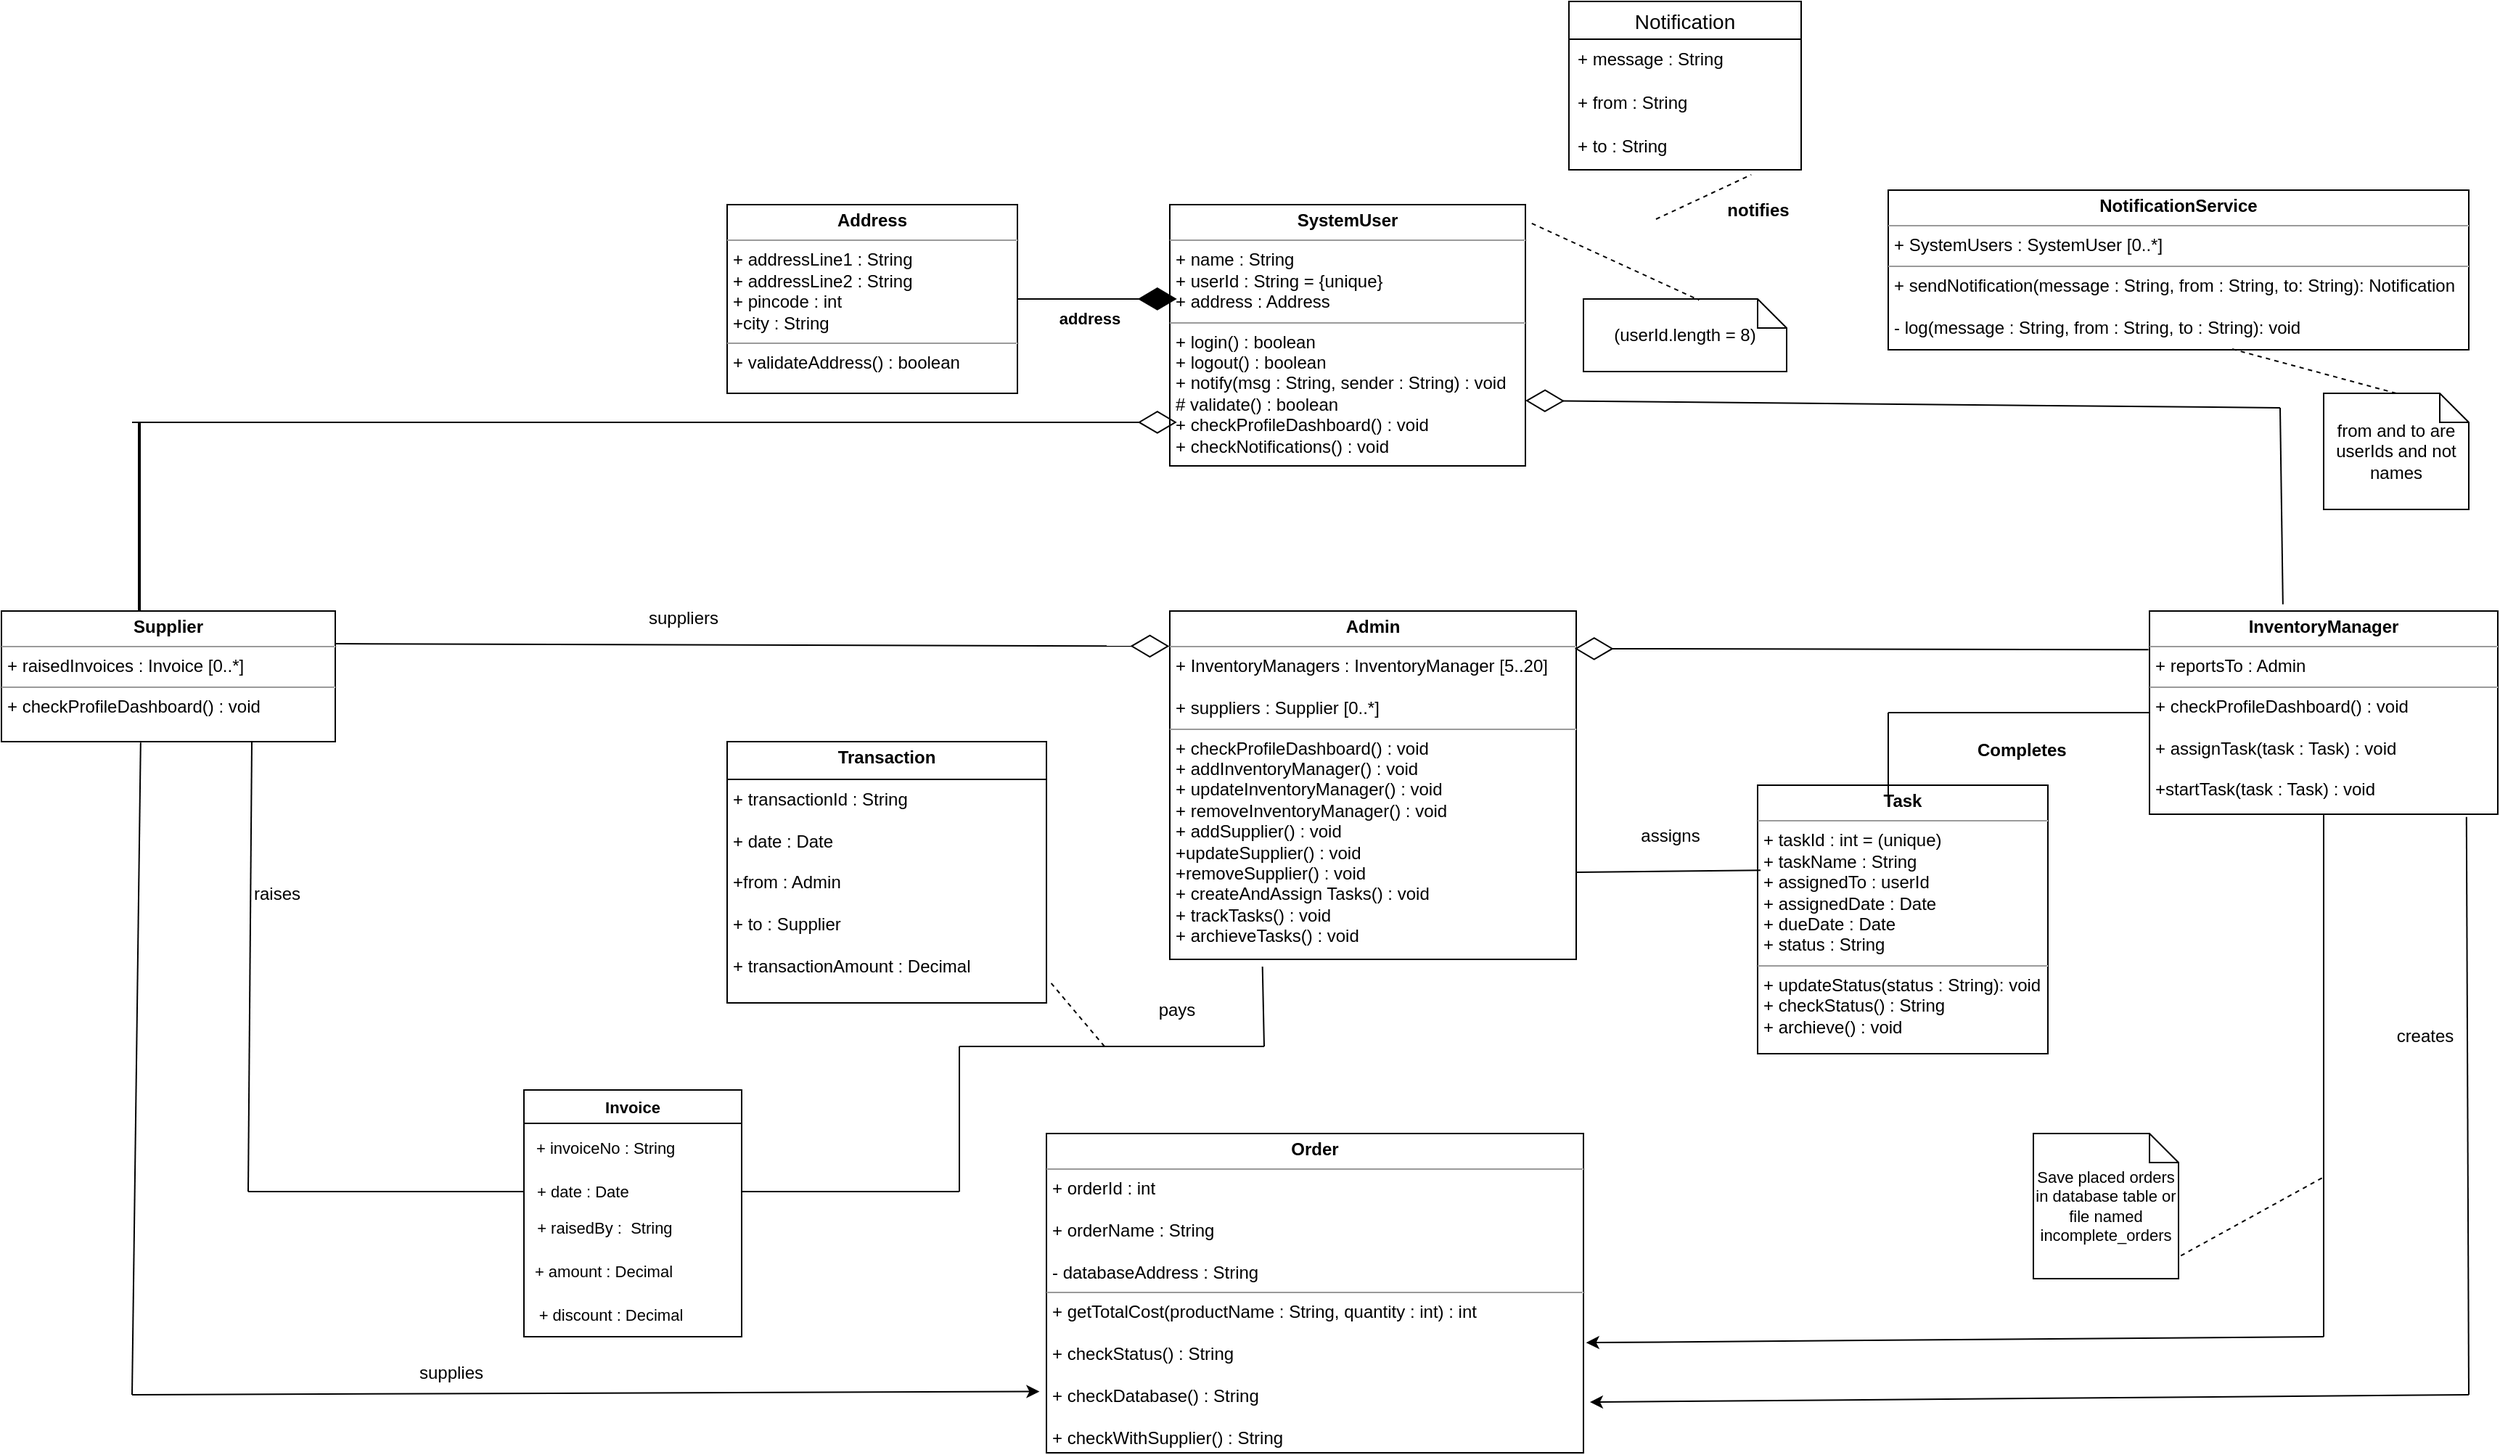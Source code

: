 <mxfile version="18.0.7" type="device"><diagram id="I3_uCvgAcSGuz8MRzFVY" name="Page-1"><mxGraphModel dx="1888" dy="623" grid="1" gridSize="10" guides="1" tooltips="1" connect="1" arrows="1" fold="1" page="1" pageScale="1" pageWidth="850" pageHeight="1100" math="0" shadow="0"><root><mxCell id="0"/><mxCell id="1" parent="0"/><mxCell id="vEoRI7oE5RF_oTEShfPY-22" value="&lt;p style=&quot;margin:0px;margin-top:4px;text-align:center;&quot;&gt;&lt;b&gt;Address&lt;/b&gt;&lt;/p&gt;&lt;hr size=&quot;1&quot;&gt;&lt;p style=&quot;margin:0px;margin-left:4px;&quot;&gt;+ addressLine1 : String&lt;/p&gt;&lt;p style=&quot;margin:0px;margin-left:4px;&quot;&gt;+ addressLine2 : String&lt;/p&gt;&lt;p style=&quot;margin:0px;margin-left:4px;&quot;&gt;+ pincode : int&lt;/p&gt;&lt;p style=&quot;margin:0px;margin-left:4px;&quot;&gt;+city : String&lt;/p&gt;&lt;hr size=&quot;1&quot;&gt;&lt;p style=&quot;margin:0px;margin-left:4px;&quot;&gt;+ validateAddress() : boolean&lt;/p&gt;" style="verticalAlign=top;align=left;overflow=fill;fontSize=12;fontFamily=Helvetica;html=1;" vertex="1" parent="1"><mxGeometry x="40" y="150" width="200" height="130" as="geometry"/></mxCell><mxCell id="vEoRI7oE5RF_oTEShfPY-23" value="&lt;p style=&quot;margin:0px;margin-top:4px;text-align:center;&quot;&gt;&lt;b&gt;SystemUser&lt;/b&gt;&lt;/p&gt;&lt;hr size=&quot;1&quot;&gt;&lt;p style=&quot;margin:0px;margin-left:4px;&quot;&gt;+ name : String&lt;/p&gt;&lt;p style=&quot;margin:0px;margin-left:4px;&quot;&gt;+ userId : String = {unique}&lt;/p&gt;&lt;p style=&quot;margin:0px;margin-left:4px;&quot;&gt;+ address : Address&lt;/p&gt;&lt;hr size=&quot;1&quot;&gt;&lt;p style=&quot;margin:0px;margin-left:4px;&quot;&gt;+ login() : boolean&lt;/p&gt;&lt;p style=&quot;margin:0px;margin-left:4px;&quot;&gt;+ logout() : boolean&lt;/p&gt;&lt;p style=&quot;margin:0px;margin-left:4px;&quot;&gt;+ notify(msg : String, sender : String) : void&lt;/p&gt;&lt;p style=&quot;margin:0px;margin-left:4px;&quot;&gt;# validate() : boolean&lt;/p&gt;&lt;p style=&quot;margin:0px;margin-left:4px;&quot;&gt;+ checkProfileDashboard() : void&lt;/p&gt;&lt;p style=&quot;margin:0px;margin-left:4px;&quot;&gt;+ checkNotifications() : void&lt;/p&gt;" style="verticalAlign=top;align=left;overflow=fill;fontSize=12;fontFamily=Helvetica;html=1;" vertex="1" parent="1"><mxGeometry x="345" y="150" width="245" height="180" as="geometry"/></mxCell><mxCell id="vEoRI7oE5RF_oTEShfPY-24" value="(userId.length = 8)" style="shape=note;size=20;whiteSpace=wrap;html=1;" vertex="1" parent="1"><mxGeometry x="630" y="215" width="140" height="50" as="geometry"/></mxCell><mxCell id="vEoRI7oE5RF_oTEShfPY-26" value="Notification" style="swimlane;fontStyle=0;childLayout=stackLayout;horizontal=1;startSize=26;horizontalStack=0;resizeParent=1;resizeParentMax=0;resizeLast=0;collapsible=1;marginBottom=0;align=center;fontSize=14;" vertex="1" parent="1"><mxGeometry x="620" y="10" width="160" height="116" as="geometry"/></mxCell><mxCell id="vEoRI7oE5RF_oTEShfPY-27" value="+ message : String" style="text;strokeColor=none;fillColor=none;spacingLeft=4;spacingRight=4;overflow=hidden;rotatable=0;points=[[0,0.5],[1,0.5]];portConstraint=eastwest;fontSize=12;" vertex="1" parent="vEoRI7oE5RF_oTEShfPY-26"><mxGeometry y="26" width="160" height="30" as="geometry"/></mxCell><mxCell id="vEoRI7oE5RF_oTEShfPY-28" value="+ from : String" style="text;strokeColor=none;fillColor=none;spacingLeft=4;spacingRight=4;overflow=hidden;rotatable=0;points=[[0,0.5],[1,0.5]];portConstraint=eastwest;fontSize=12;" vertex="1" parent="vEoRI7oE5RF_oTEShfPY-26"><mxGeometry y="56" width="160" height="30" as="geometry"/></mxCell><mxCell id="vEoRI7oE5RF_oTEShfPY-29" value="+ to : String" style="text;strokeColor=none;fillColor=none;spacingLeft=4;spacingRight=4;overflow=hidden;rotatable=0;points=[[0,0.5],[1,0.5]];portConstraint=eastwest;fontSize=12;" vertex="1" parent="vEoRI7oE5RF_oTEShfPY-26"><mxGeometry y="86" width="160" height="30" as="geometry"/></mxCell><mxCell id="vEoRI7oE5RF_oTEShfPY-30" value="&lt;p style=&quot;margin:0px;margin-top:4px;text-align:center;&quot;&gt;&lt;b&gt;Admin&lt;/b&gt;&lt;/p&gt;&lt;hr size=&quot;1&quot;&gt;&lt;p style=&quot;margin:0px;margin-left:4px;&quot;&gt;+ InventoryManagers : InventoryManager [5..20]&lt;/p&gt;&lt;p style=&quot;margin:0px;margin-left:4px;&quot;&gt;&lt;br&gt;&lt;/p&gt;&lt;p style=&quot;margin:0px;margin-left:4px;&quot;&gt;+ suppliers : Supplier [0..*]&lt;/p&gt;&lt;hr size=&quot;1&quot;&gt;&lt;p style=&quot;margin:0px;margin-left:4px;&quot;&gt;+ checkProfileDashboard() : void&lt;/p&gt;&lt;p style=&quot;margin:0px;margin-left:4px;&quot;&gt;+ addInventoryManager() : void&lt;/p&gt;&lt;p style=&quot;margin:0px;margin-left:4px;&quot;&gt;+ updateInventoryManager() : void&lt;/p&gt;&lt;p style=&quot;margin:0px;margin-left:4px;&quot;&gt;+ removeInventoryManager() : void&lt;/p&gt;&lt;p style=&quot;margin:0px;margin-left:4px;&quot;&gt;+ addSupplier() : void&lt;/p&gt;&lt;p style=&quot;margin:0px;margin-left:4px;&quot;&gt;+updateSupplier() : void&lt;/p&gt;&lt;p style=&quot;margin:0px;margin-left:4px;&quot;&gt;+removeSupplier() : void&lt;/p&gt;&lt;p style=&quot;margin:0px;margin-left:4px;&quot;&gt;+ createAndAssign Tasks() : void&lt;/p&gt;&lt;p style=&quot;margin:0px;margin-left:4px;&quot;&gt;+ trackTasks() : void&lt;/p&gt;&lt;p style=&quot;margin:0px;margin-left:4px;&quot;&gt;+ archieveTasks() : void&lt;/p&gt;" style="verticalAlign=top;align=left;overflow=fill;fontSize=12;fontFamily=Helvetica;html=1;" vertex="1" parent="1"><mxGeometry x="345" y="430" width="280" height="240" as="geometry"/></mxCell><mxCell id="vEoRI7oE5RF_oTEShfPY-56" value="&lt;p style=&quot;margin:0px;margin-top:4px;text-align:center;&quot;&gt;&lt;b&gt;Transaction&lt;/b&gt;&lt;/p&gt;&lt;p style=&quot;margin:0px;margin-left:4px;&quot;&gt;&lt;br&gt;&lt;/p&gt;&lt;p style=&quot;margin:0px;margin-left:4px;&quot;&gt;+ transactionId : String&lt;/p&gt;&lt;p style=&quot;margin:0px;margin-left:4px;&quot;&gt;&lt;br&gt;&lt;/p&gt;&lt;p style=&quot;margin:0px;margin-left:4px;&quot;&gt;+ date : Date&lt;/p&gt;&lt;p style=&quot;margin:0px;margin-left:4px;&quot;&gt;&lt;br&gt;&lt;/p&gt;&lt;p style=&quot;margin:0px;margin-left:4px;&quot;&gt;+from : Admin&lt;/p&gt;&lt;p style=&quot;margin:0px;margin-left:4px;&quot;&gt;&lt;br&gt;&lt;/p&gt;&lt;p style=&quot;margin:0px;margin-left:4px;&quot;&gt;+ to : Supplier&lt;/p&gt;&lt;p style=&quot;margin:0px;margin-left:4px;&quot;&gt;&lt;br&gt;&lt;/p&gt;&lt;p style=&quot;margin:0px;margin-left:4px;&quot;&gt;+ transactionAmount : Decimal&lt;/p&gt;" style="verticalAlign=top;align=left;overflow=fill;fontSize=12;fontFamily=Helvetica;html=1;" vertex="1" parent="1"><mxGeometry x="40" y="520" width="220" height="180" as="geometry"/></mxCell><mxCell id="vEoRI7oE5RF_oTEShfPY-57" value="" style="line;strokeWidth=1;fillColor=none;align=left;verticalAlign=middle;spacingTop=-1;spacingLeft=3;spacingRight=3;rotatable=0;labelPosition=right;points=[];portConstraint=eastwest;" vertex="1" parent="1"><mxGeometry x="40" y="542" width="220" height="8" as="geometry"/></mxCell><mxCell id="vEoRI7oE5RF_oTEShfPY-58" value="&lt;p style=&quot;margin:0px;margin-top:4px;text-align:center;&quot;&gt;&lt;b&gt;NotificationService&lt;/b&gt;&lt;/p&gt;&lt;hr size=&quot;1&quot;&gt;&lt;p style=&quot;margin:0px;margin-left:4px;&quot;&gt;+ SystemUsers : SystemUser [0..*]&lt;/p&gt;&lt;hr size=&quot;1&quot;&gt;&lt;p style=&quot;margin:0px;margin-left:4px;&quot;&gt;+ sendNotification(message : String, from : String, to: String): Notification&lt;/p&gt;&lt;p style=&quot;margin:0px;margin-left:4px;&quot;&gt;&lt;br&gt;&lt;/p&gt;&lt;p style=&quot;margin:0px;margin-left:4px;&quot;&gt;- log(message : String, from : String, to : String): void&lt;/p&gt;&lt;p style=&quot;margin:0px;margin-left:4px;&quot;&gt;&lt;br&gt;&lt;/p&gt;" style="verticalAlign=top;align=left;overflow=fill;fontSize=12;fontFamily=Helvetica;html=1;" vertex="1" parent="1"><mxGeometry x="840" y="140" width="400" height="110" as="geometry"/></mxCell><mxCell id="vEoRI7oE5RF_oTEShfPY-59" value="from and to are&lt;br&gt;userIds and not&lt;br&gt;names" style="shape=note;size=20;whiteSpace=wrap;html=1;" vertex="1" parent="1"><mxGeometry x="1140" y="280" width="100" height="80" as="geometry"/></mxCell><mxCell id="vEoRI7oE5RF_oTEShfPY-60" value="&lt;p style=&quot;margin:0px;margin-top:4px;text-align:center;&quot;&gt;&lt;b&gt;InventoryManager&lt;/b&gt;&lt;/p&gt;&lt;hr size=&quot;1&quot;&gt;&lt;p style=&quot;margin:0px;margin-left:4px;&quot;&gt;+ reportsTo : Admin&lt;/p&gt;&lt;hr size=&quot;1&quot;&gt;&lt;p style=&quot;margin:0px;margin-left:4px;&quot;&gt;+ checkProfileDashboard() : void&lt;/p&gt;&lt;p style=&quot;margin:0px;margin-left:4px;&quot;&gt;&lt;br&gt;&lt;/p&gt;&lt;p style=&quot;margin:0px;margin-left:4px;&quot;&gt;+ assignTask(task : Task) : void&lt;/p&gt;&lt;p style=&quot;margin:0px;margin-left:4px;&quot;&gt;&lt;br&gt;&lt;/p&gt;&lt;p style=&quot;margin:0px;margin-left:4px;&quot;&gt;+startTask(task : Task) : void&lt;/p&gt;&lt;p style=&quot;margin:0px;margin-left:4px;&quot;&gt;&lt;br&gt;&lt;/p&gt;" style="verticalAlign=top;align=left;overflow=fill;fontSize=12;fontFamily=Helvetica;html=1;" vertex="1" parent="1"><mxGeometry x="1020" y="430" width="240" height="140" as="geometry"/></mxCell><mxCell id="vEoRI7oE5RF_oTEShfPY-61" value="&lt;p style=&quot;margin:0px;margin-top:4px;text-align:center;&quot;&gt;&lt;b&gt;Task&lt;/b&gt;&lt;/p&gt;&lt;hr size=&quot;1&quot;&gt;&lt;p style=&quot;margin:0px;margin-left:4px;&quot;&gt;+ taskId : int = (unique)&lt;/p&gt;&lt;p style=&quot;margin:0px;margin-left:4px;&quot;&gt;+ taskName : String&lt;/p&gt;&lt;p style=&quot;margin:0px;margin-left:4px;&quot;&gt;+ assignedTo : userId&lt;/p&gt;&lt;p style=&quot;margin:0px;margin-left:4px;&quot;&gt;+ assignedDate : Date&lt;/p&gt;&lt;p style=&quot;margin:0px;margin-left:4px;&quot;&gt;+ dueDate : Date&lt;/p&gt;&lt;p style=&quot;margin:0px;margin-left:4px;&quot;&gt;+ status : String&lt;/p&gt;&lt;hr size=&quot;1&quot;&gt;&lt;p style=&quot;margin:0px;margin-left:4px;&quot;&gt;+ updateStatus(status : String): void&lt;/p&gt;&lt;p style=&quot;margin:0px;margin-left:4px;&quot;&gt;+ checkStatus() : String&lt;/p&gt;&lt;p style=&quot;margin:0px;margin-left:4px;&quot;&gt;+ archieve() : void&lt;/p&gt;" style="verticalAlign=top;align=left;overflow=fill;fontSize=12;fontFamily=Helvetica;html=1;" vertex="1" parent="1"><mxGeometry x="750" y="550" width="200" height="185" as="geometry"/></mxCell><mxCell id="vEoRI7oE5RF_oTEShfPY-70" value="Invoice" style="swimlane;fontSize=11;" vertex="1" parent="1"><mxGeometry x="-100" y="760" width="150" height="170" as="geometry"/></mxCell><mxCell id="vEoRI7oE5RF_oTEShfPY-73" value="&amp;nbsp; &amp;nbsp; &amp;nbsp; &amp;nbsp; + date : Date&amp;nbsp;" style="text;html=1;strokeColor=none;fillColor=none;align=center;verticalAlign=middle;whiteSpace=wrap;rounded=0;fontSize=11;" vertex="1" parent="vEoRI7oE5RF_oTEShfPY-70"><mxGeometry x="-30" y="55" width="120" height="30" as="geometry"/></mxCell><mxCell id="vEoRI7oE5RF_oTEShfPY-74" value="&amp;nbsp; &amp;nbsp; &amp;nbsp; &amp;nbsp;+ raisedBy :&amp;nbsp; String" style="text;html=1;strokeColor=none;fillColor=none;align=center;verticalAlign=middle;whiteSpace=wrap;rounded=0;fontSize=11;" vertex="1" parent="vEoRI7oE5RF_oTEShfPY-70"><mxGeometry x="-40" y="80" width="170" height="30" as="geometry"/></mxCell><mxCell id="vEoRI7oE5RF_oTEShfPY-75" value="+ amount : Decimal" style="text;html=1;strokeColor=none;fillColor=none;align=center;verticalAlign=middle;whiteSpace=wrap;rounded=0;fontSize=11;" vertex="1" parent="vEoRI7oE5RF_oTEShfPY-70"><mxGeometry y="110" width="110" height="30" as="geometry"/></mxCell><mxCell id="vEoRI7oE5RF_oTEShfPY-76" value="+ discount : Decimal" style="text;html=1;strokeColor=none;fillColor=none;align=center;verticalAlign=middle;whiteSpace=wrap;rounded=0;fontSize=11;" vertex="1" parent="vEoRI7oE5RF_oTEShfPY-70"><mxGeometry y="140" width="120" height="30" as="geometry"/></mxCell><mxCell id="vEoRI7oE5RF_oTEShfPY-71" value="&amp;nbsp; &amp;nbsp; &amp;nbsp; &amp;nbsp; &amp;nbsp; &amp;nbsp; &amp;nbsp; &amp;nbsp; &amp;nbsp; &amp;nbsp; &amp;nbsp; &amp;nbsp; &amp;nbsp; &amp;nbsp; &amp;nbsp; &amp;nbsp; &amp;nbsp; &amp;nbsp; &amp;nbsp; + invoiceNo : String&amp;nbsp;&amp;nbsp; &amp;nbsp; &amp;nbsp; &amp;nbsp;" style="text;html=1;align=center;verticalAlign=middle;resizable=0;points=[];autosize=1;strokeColor=none;fillColor=none;fontSize=11;" vertex="1" parent="1"><mxGeometry x="-215" y="790" width="250" height="20" as="geometry"/></mxCell><mxCell id="vEoRI7oE5RF_oTEShfPY-77" value="&lt;p style=&quot;margin:0px;margin-top:4px;text-align:center;&quot;&gt;&lt;b&gt;Order&lt;/b&gt;&lt;/p&gt;&lt;hr size=&quot;1&quot;&gt;&lt;p style=&quot;margin:0px;margin-left:4px;&quot;&gt;+ orderId : int&lt;/p&gt;&lt;p style=&quot;margin:0px;margin-left:4px;&quot;&gt;&lt;br&gt;&lt;/p&gt;&lt;p style=&quot;margin:0px;margin-left:4px;&quot;&gt;+ orderName : String&lt;/p&gt;&lt;p style=&quot;margin:0px;margin-left:4px;&quot;&gt;&lt;br&gt;&lt;/p&gt;&lt;p style=&quot;margin:0px;margin-left:4px;&quot;&gt;- databaseAddress : String&lt;/p&gt;&lt;hr size=&quot;1&quot;&gt;&lt;p style=&quot;margin:0px;margin-left:4px;&quot;&gt;+ getTotalCost(productName : String, quantity : int) : int&lt;/p&gt;&lt;p style=&quot;margin:0px;margin-left:4px;&quot;&gt;&lt;br&gt;&lt;/p&gt;&lt;p style=&quot;margin:0px;margin-left:4px;&quot;&gt;+ checkStatus() : String&lt;/p&gt;&lt;p style=&quot;margin:0px;margin-left:4px;&quot;&gt;&lt;br&gt;&lt;/p&gt;&lt;p style=&quot;margin:0px;margin-left:4px;&quot;&gt;+ checkDatabase() : String&lt;/p&gt;&lt;p style=&quot;margin:0px;margin-left:4px;&quot;&gt;&lt;br&gt;&lt;/p&gt;&lt;p style=&quot;margin:0px;margin-left:4px;&quot;&gt;+ checkWithSupplier() : String&lt;/p&gt;" style="verticalAlign=top;align=left;overflow=fill;fontSize=12;fontFamily=Helvetica;html=1;" vertex="1" parent="1"><mxGeometry x="260" y="790" width="370" height="220" as="geometry"/></mxCell><mxCell id="vEoRI7oE5RF_oTEShfPY-78" value="Save placed orders in database table or&lt;br&gt;file named&lt;br&gt;incomplete_orders" style="shape=note;size=20;whiteSpace=wrap;html=1;fontSize=11;" vertex="1" parent="1"><mxGeometry x="940" y="790" width="100" height="100" as="geometry"/></mxCell><mxCell id="vEoRI7oE5RF_oTEShfPY-79" value="&lt;p style=&quot;margin:0px;margin-top:4px;text-align:center;&quot;&gt;&lt;b&gt;Supplier&lt;/b&gt;&lt;/p&gt;&lt;hr size=&quot;1&quot;&gt;&lt;p style=&quot;margin:0px;margin-left:4px;&quot;&gt;+ raisedInvoices : Invoice [0..*]&lt;/p&gt;&lt;hr size=&quot;1&quot;&gt;&lt;p style=&quot;margin:0px;margin-left:4px;&quot;&gt;+ checkProfileDashboard() : void&lt;/p&gt;" style="verticalAlign=top;align=left;overflow=fill;fontSize=12;fontFamily=Helvetica;html=1;" vertex="1" parent="1"><mxGeometry x="-460" y="430" width="230" height="90" as="geometry"/></mxCell><mxCell id="vEoRI7oE5RF_oTEShfPY-80" value="" style="endArrow=diamondThin;endFill=1;endSize=24;html=1;rounded=0;fontSize=11;exitX=1;exitY=0.5;exitDx=0;exitDy=0;entryX=0.02;entryY=0.361;entryDx=0;entryDy=0;entryPerimeter=0;" edge="1" parent="1" source="vEoRI7oE5RF_oTEShfPY-22" target="vEoRI7oE5RF_oTEShfPY-23"><mxGeometry width="160" relative="1" as="geometry"><mxPoint x="140" y="400" as="sourcePoint"/><mxPoint x="300" y="400" as="targetPoint"/></mxGeometry></mxCell><mxCell id="vEoRI7oE5RF_oTEShfPY-81" value="address" style="text;align=center;fontStyle=1;verticalAlign=middle;spacingLeft=3;spacingRight=3;strokeColor=none;rotatable=0;points=[[0,0.5],[1,0.5]];portConstraint=eastwest;fontSize=11;" vertex="1" parent="1"><mxGeometry x="250" y="215" width="80" height="26" as="geometry"/></mxCell><mxCell id="vEoRI7oE5RF_oTEShfPY-82" value="" style="endArrow=none;dashed=1;html=1;rounded=0;fontSize=11;entryX=0.785;entryY=1.113;entryDx=0;entryDy=0;entryPerimeter=0;" edge="1" parent="1" target="vEoRI7oE5RF_oTEShfPY-29"><mxGeometry width="50" height="50" relative="1" as="geometry"><mxPoint x="680" y="160" as="sourcePoint"/><mxPoint x="610" y="180" as="targetPoint"/></mxGeometry></mxCell><mxCell id="vEoRI7oE5RF_oTEShfPY-83" value="" style="endArrow=none;dashed=1;html=1;rounded=0;fontSize=11;entryX=0.569;entryY=0.016;entryDx=0;entryDy=0;entryPerimeter=0;exitX=1.018;exitY=0.072;exitDx=0;exitDy=0;exitPerimeter=0;" edge="1" parent="1" source="vEoRI7oE5RF_oTEShfPY-23" target="vEoRI7oE5RF_oTEShfPY-24"><mxGeometry width="50" height="50" relative="1" as="geometry"><mxPoint x="560" y="230" as="sourcePoint"/><mxPoint x="610" y="180" as="targetPoint"/></mxGeometry></mxCell><mxCell id="vEoRI7oE5RF_oTEShfPY-84" value="&lt;span style=&quot;font-size: 12px;&quot;&gt;notifies&lt;/span&gt;" style="text;strokeColor=none;fillColor=none;html=1;fontSize=24;fontStyle=1;verticalAlign=middle;align=center;" vertex="1" parent="1"><mxGeometry x="700" y="130" width="100" height="40" as="geometry"/></mxCell><mxCell id="vEoRI7oE5RF_oTEShfPY-85" value="" style="endArrow=diamondThin;endFill=0;endSize=24;html=1;rounded=0;fontSize=12;exitX=1;exitY=0.25;exitDx=0;exitDy=0;entryX=-0.001;entryY=0.101;entryDx=0;entryDy=0;entryPerimeter=0;" edge="1" parent="1" source="vEoRI7oE5RF_oTEShfPY-79" target="vEoRI7oE5RF_oTEShfPY-30"><mxGeometry width="160" relative="1" as="geometry"><mxPoint x="-100" y="360" as="sourcePoint"/><mxPoint x="60" y="360" as="targetPoint"/></mxGeometry></mxCell><mxCell id="vEoRI7oE5RF_oTEShfPY-86" value="" style="endArrow=diamondThin;endFill=0;endSize=24;html=1;rounded=0;fontSize=12;entryX=1;entryY=0.75;entryDx=0;entryDy=0;" edge="1" parent="1" target="vEoRI7oE5RF_oTEShfPY-23"><mxGeometry width="160" relative="1" as="geometry"><mxPoint x="1110" y="290" as="sourcePoint"/><mxPoint x="950" y="360" as="targetPoint"/></mxGeometry></mxCell><mxCell id="vEoRI7oE5RF_oTEShfPY-87" value="" style="endArrow=none;html=1;rounded=0;fontSize=12;exitX=0.383;exitY=-0.033;exitDx=0;exitDy=0;exitPerimeter=0;" edge="1" parent="1" source="vEoRI7oE5RF_oTEShfPY-60"><mxGeometry width="50" height="50" relative="1" as="geometry"><mxPoint x="1110" y="410" as="sourcePoint"/><mxPoint x="1110" y="290" as="targetPoint"/></mxGeometry></mxCell><mxCell id="vEoRI7oE5RF_oTEShfPY-88" value="" style="endArrow=diamondThin;endFill=0;endSize=24;html=1;rounded=0;fontSize=12;entryX=0.02;entryY=0.833;entryDx=0;entryDy=0;entryPerimeter=0;" edge="1" parent="1" target="vEoRI7oE5RF_oTEShfPY-23"><mxGeometry width="160" relative="1" as="geometry"><mxPoint x="-370" y="300" as="sourcePoint"/><mxPoint x="70" y="450" as="targetPoint"/></mxGeometry></mxCell><mxCell id="vEoRI7oE5RF_oTEShfPY-89" value="" style="line;strokeWidth=2;direction=south;html=1;fontSize=12;" vertex="1" parent="1"><mxGeometry x="-370" y="300" width="10" height="130" as="geometry"/></mxCell><mxCell id="vEoRI7oE5RF_oTEShfPY-90" value="" style="endArrow=diamondThin;endFill=0;endSize=24;html=1;rounded=0;fontSize=12;entryX=0.996;entryY=0.108;entryDx=0;entryDy=0;entryPerimeter=0;exitX=-0.003;exitY=0.19;exitDx=0;exitDy=0;exitPerimeter=0;" edge="1" parent="1" source="vEoRI7oE5RF_oTEShfPY-60" target="vEoRI7oE5RF_oTEShfPY-30"><mxGeometry width="160" relative="1" as="geometry"><mxPoint x="880" y="480" as="sourcePoint"/><mxPoint x="1040" y="480" as="targetPoint"/></mxGeometry></mxCell><mxCell id="vEoRI7oE5RF_oTEShfPY-91" value="" style="endArrow=none;html=1;rounded=0;fontSize=12;entryX=0;entryY=0.5;entryDx=0;entryDy=0;" edge="1" parent="1" target="vEoRI7oE5RF_oTEShfPY-60"><mxGeometry relative="1" as="geometry"><mxPoint x="840" y="500" as="sourcePoint"/><mxPoint x="1020" y="480" as="targetPoint"/></mxGeometry></mxCell><mxCell id="vEoRI7oE5RF_oTEShfPY-92" value="" style="endArrow=none;html=1;rounded=0;fontSize=12;entryX=0.45;entryY=0.054;entryDx=0;entryDy=0;entryPerimeter=0;" edge="1" parent="1" target="vEoRI7oE5RF_oTEShfPY-61"><mxGeometry relative="1" as="geometry"><mxPoint x="840" y="500" as="sourcePoint"/><mxPoint x="1040" y="480" as="targetPoint"/></mxGeometry></mxCell><mxCell id="vEoRI7oE5RF_oTEShfPY-93" value="&lt;span style=&quot;font-size: 12px;&quot;&gt;&amp;nbsp;Completes&lt;/span&gt;" style="text;strokeColor=none;fillColor=none;html=1;fontSize=24;fontStyle=1;verticalAlign=middle;align=center;" vertex="1" parent="1"><mxGeometry x="880" y="502" width="100" height="40" as="geometry"/></mxCell><mxCell id="vEoRI7oE5RF_oTEShfPY-94" value="" style="endArrow=none;html=1;rounded=0;fontSize=12;exitX=1;exitY=0.75;exitDx=0;exitDy=0;entryX=0.01;entryY=0.317;entryDx=0;entryDy=0;entryPerimeter=0;" edge="1" parent="1" source="vEoRI7oE5RF_oTEShfPY-30" target="vEoRI7oE5RF_oTEShfPY-61"><mxGeometry width="50" height="50" relative="1" as="geometry"><mxPoint x="940" y="500" as="sourcePoint"/><mxPoint x="990" y="450" as="targetPoint"/></mxGeometry></mxCell><mxCell id="vEoRI7oE5RF_oTEShfPY-95" value="assigns" style="text;html=1;strokeColor=none;fillColor=none;align=center;verticalAlign=middle;whiteSpace=wrap;rounded=0;fontSize=12;" vertex="1" parent="1"><mxGeometry x="650" y="570" width="80" height="30" as="geometry"/></mxCell><mxCell id="vEoRI7oE5RF_oTEShfPY-96" value="" style="endArrow=none;html=1;rounded=0;fontSize=12;curved=1;entryX=0.75;entryY=1;entryDx=0;entryDy=0;" edge="1" parent="1" target="vEoRI7oE5RF_oTEShfPY-79"><mxGeometry width="50" height="50" relative="1" as="geometry"><mxPoint x="-290" y="830" as="sourcePoint"/><mxPoint x="70" y="700" as="targetPoint"/></mxGeometry></mxCell><mxCell id="vEoRI7oE5RF_oTEShfPY-97" value="" style="endArrow=none;html=1;rounded=0;fontSize=12;entryX=0.25;entryY=0.5;entryDx=0;entryDy=0;entryPerimeter=0;" edge="1" parent="1" target="vEoRI7oE5RF_oTEShfPY-73"><mxGeometry width="50" height="50" relative="1" as="geometry"><mxPoint x="-290" y="830" as="sourcePoint"/><mxPoint x="70" y="700" as="targetPoint"/></mxGeometry></mxCell><mxCell id="vEoRI7oE5RF_oTEShfPY-98" value="" style="endArrow=none;html=1;rounded=0;fontSize=12;" edge="1" parent="1"><mxGeometry width="50" height="50" relative="1" as="geometry"><mxPoint x="50" y="830" as="sourcePoint"/><mxPoint x="200" y="830" as="targetPoint"/></mxGeometry></mxCell><mxCell id="vEoRI7oE5RF_oTEShfPY-100" value="" style="endArrow=none;html=1;rounded=0;fontSize=12;" edge="1" parent="1"><mxGeometry width="50" height="50" relative="1" as="geometry"><mxPoint x="200" y="830" as="sourcePoint"/><mxPoint x="200" y="730" as="targetPoint"/></mxGeometry></mxCell><mxCell id="vEoRI7oE5RF_oTEShfPY-101" value="" style="endArrow=none;html=1;rounded=0;fontSize=12;" edge="1" parent="1"><mxGeometry width="50" height="50" relative="1" as="geometry"><mxPoint x="410" y="730" as="sourcePoint"/><mxPoint x="200" y="730" as="targetPoint"/></mxGeometry></mxCell><mxCell id="vEoRI7oE5RF_oTEShfPY-102" value="" style="endArrow=none;html=1;rounded=0;fontSize=12;exitX=0.228;exitY=1.021;exitDx=0;exitDy=0;exitPerimeter=0;" edge="1" parent="1" source="vEoRI7oE5RF_oTEShfPY-30"><mxGeometry width="50" height="50" relative="1" as="geometry"><mxPoint x="20" y="750" as="sourcePoint"/><mxPoint x="410" y="730" as="targetPoint"/></mxGeometry></mxCell><mxCell id="vEoRI7oE5RF_oTEShfPY-103" value="suppliers" style="text;html=1;strokeColor=none;fillColor=none;align=center;verticalAlign=middle;whiteSpace=wrap;rounded=0;fontSize=12;" vertex="1" parent="1"><mxGeometry x="-20" y="420" width="60" height="30" as="geometry"/></mxCell><mxCell id="vEoRI7oE5RF_oTEShfPY-104" value="" style="endArrow=none;dashed=1;html=1;rounded=0;fontSize=12;entryX=1.011;entryY=0.919;entryDx=0;entryDy=0;entryPerimeter=0;" edge="1" parent="1" target="vEoRI7oE5RF_oTEShfPY-56"><mxGeometry width="50" height="50" relative="1" as="geometry"><mxPoint x="300" y="730" as="sourcePoint"/><mxPoint x="70" y="700" as="targetPoint"/></mxGeometry></mxCell><mxCell id="vEoRI7oE5RF_oTEShfPY-105" value="pays" style="text;html=1;strokeColor=none;fillColor=none;align=center;verticalAlign=middle;whiteSpace=wrap;rounded=0;fontSize=12;" vertex="1" parent="1"><mxGeometry x="320" y="690" width="60" height="30" as="geometry"/></mxCell><mxCell id="vEoRI7oE5RF_oTEShfPY-106" value="raises" style="text;html=1;strokeColor=none;fillColor=none;align=center;verticalAlign=middle;whiteSpace=wrap;rounded=0;fontSize=12;" vertex="1" parent="1"><mxGeometry x="-300" y="610" width="60" height="30" as="geometry"/></mxCell><mxCell id="vEoRI7oE5RF_oTEShfPY-108" value="" style="endArrow=none;html=1;rounded=0;fontSize=12;entryX=0.417;entryY=1.007;entryDx=0;entryDy=0;entryPerimeter=0;" edge="1" parent="1" target="vEoRI7oE5RF_oTEShfPY-79"><mxGeometry width="50" height="50" relative="1" as="geometry"><mxPoint x="-370" y="970" as="sourcePoint"/><mxPoint x="70" y="700" as="targetPoint"/></mxGeometry></mxCell><mxCell id="vEoRI7oE5RF_oTEShfPY-109" value="" style="endArrow=classic;html=1;rounded=0;fontSize=12;entryX=-0.013;entryY=0.808;entryDx=0;entryDy=0;entryPerimeter=0;" edge="1" parent="1" target="vEoRI7oE5RF_oTEShfPY-77"><mxGeometry width="50" height="50" relative="1" as="geometry"><mxPoint x="-370" y="970" as="sourcePoint"/><mxPoint x="70" y="700" as="targetPoint"/></mxGeometry></mxCell><mxCell id="vEoRI7oE5RF_oTEShfPY-110" value="supplies" style="text;html=1;strokeColor=none;fillColor=none;align=center;verticalAlign=middle;whiteSpace=wrap;rounded=0;fontSize=12;" vertex="1" parent="1"><mxGeometry x="-180" y="940" width="60" height="30" as="geometry"/></mxCell><mxCell id="vEoRI7oE5RF_oTEShfPY-111" value="" style="endArrow=none;html=1;rounded=0;fontSize=12;entryX=0.5;entryY=1;entryDx=0;entryDy=0;" edge="1" parent="1" target="vEoRI7oE5RF_oTEShfPY-60"><mxGeometry width="50" height="50" relative="1" as="geometry"><mxPoint x="1140" y="930" as="sourcePoint"/><mxPoint x="910" y="700" as="targetPoint"/></mxGeometry></mxCell><mxCell id="vEoRI7oE5RF_oTEShfPY-112" value="" style="endArrow=classic;html=1;rounded=0;fontSize=12;entryX=1.005;entryY=0.655;entryDx=0;entryDy=0;entryPerimeter=0;" edge="1" parent="1" target="vEoRI7oE5RF_oTEShfPY-77"><mxGeometry width="50" height="50" relative="1" as="geometry"><mxPoint x="1140" y="930" as="sourcePoint"/><mxPoint x="910" y="700" as="targetPoint"/></mxGeometry></mxCell><mxCell id="vEoRI7oE5RF_oTEShfPY-113" value="" style="endArrow=none;html=1;rounded=0;fontSize=12;entryX=0.91;entryY=1.013;entryDx=0;entryDy=0;entryPerimeter=0;" edge="1" parent="1" target="vEoRI7oE5RF_oTEShfPY-60"><mxGeometry width="50" height="50" relative="1" as="geometry"><mxPoint x="1240" y="970" as="sourcePoint"/><mxPoint x="910" y="700" as="targetPoint"/></mxGeometry></mxCell><mxCell id="vEoRI7oE5RF_oTEShfPY-114" value="" style="endArrow=classic;html=1;rounded=0;fontSize=12;entryX=1.012;entryY=0.841;entryDx=0;entryDy=0;entryPerimeter=0;" edge="1" parent="1" target="vEoRI7oE5RF_oTEShfPY-77"><mxGeometry width="50" height="50" relative="1" as="geometry"><mxPoint x="1240" y="970" as="sourcePoint"/><mxPoint x="910" y="700" as="targetPoint"/></mxGeometry></mxCell><mxCell id="vEoRI7oE5RF_oTEShfPY-115" value="" style="endArrow=none;dashed=1;html=1;rounded=0;fontSize=12;exitX=1.016;exitY=0.842;exitDx=0;exitDy=0;exitPerimeter=0;" edge="1" parent="1" source="vEoRI7oE5RF_oTEShfPY-78"><mxGeometry width="50" height="50" relative="1" as="geometry"><mxPoint x="860" y="750" as="sourcePoint"/><mxPoint x="1140" y="820" as="targetPoint"/></mxGeometry></mxCell><mxCell id="vEoRI7oE5RF_oTEShfPY-116" value="creates" style="text;html=1;strokeColor=none;fillColor=none;align=center;verticalAlign=middle;whiteSpace=wrap;rounded=0;fontSize=12;" vertex="1" parent="1"><mxGeometry x="1180" y="705" width="60" height="35" as="geometry"/></mxCell><mxCell id="vEoRI7oE5RF_oTEShfPY-117" value="" style="endArrow=none;dashed=1;html=1;rounded=0;fontSize=12;entryX=0.592;entryY=0.995;entryDx=0;entryDy=0;entryPerimeter=0;exitX=0.5;exitY=0;exitDx=0;exitDy=0;exitPerimeter=0;" edge="1" parent="1" source="vEoRI7oE5RF_oTEShfPY-59" target="vEoRI7oE5RF_oTEShfPY-58"><mxGeometry width="50" height="50" relative="1" as="geometry"><mxPoint x="380" y="300" as="sourcePoint"/><mxPoint x="430" y="250" as="targetPoint"/></mxGeometry></mxCell></root></mxGraphModel></diagram></mxfile>